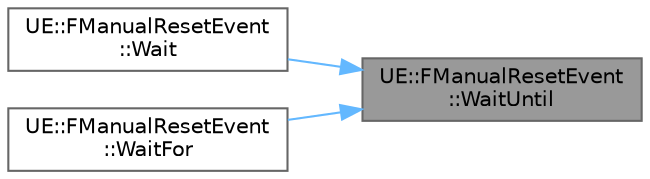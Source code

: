 digraph "UE::FManualResetEvent::WaitUntil"
{
 // INTERACTIVE_SVG=YES
 // LATEX_PDF_SIZE
  bgcolor="transparent";
  edge [fontname=Helvetica,fontsize=10,labelfontname=Helvetica,labelfontsize=10];
  node [fontname=Helvetica,fontsize=10,shape=box,height=0.2,width=0.4];
  rankdir="RL";
  Node1 [id="Node000001",label="UE::FManualResetEvent\l::WaitUntil",height=0.2,width=0.4,color="gray40", fillcolor="grey60", style="filled", fontcolor="black",tooltip="Wait until the event is notified."];
  Node1 -> Node2 [id="edge1_Node000001_Node000002",dir="back",color="steelblue1",style="solid",tooltip=" "];
  Node2 [id="Node000002",label="UE::FManualResetEvent\l::Wait",height=0.2,width=0.4,color="grey40", fillcolor="white", style="filled",URL="$d1/d83/classUE_1_1FManualResetEvent.html#a95cfc88004c3c2adad44229a21916095",tooltip="Wait until the event is notified."];
  Node1 -> Node3 [id="edge2_Node000001_Node000003",dir="back",color="steelblue1",style="solid",tooltip=" "];
  Node3 [id="Node000003",label="UE::FManualResetEvent\l::WaitFor",height=0.2,width=0.4,color="grey40", fillcolor="white", style="filled",URL="$d1/d83/classUE_1_1FManualResetEvent.html#aea1ca9abc99688ef24af7fd38267eafb",tooltip="Wait until the event is notified."];
}
